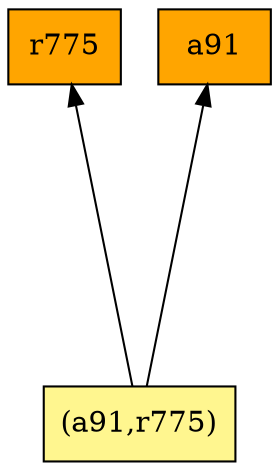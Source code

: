 digraph G {
rankdir=BT;ranksep="2.0";
"r775" [shape=record,fillcolor=orange,style=filled,label="{r775}"];
"a91" [shape=record,fillcolor=orange,style=filled,label="{a91}"];
"(a91,r775)" [shape=record,fillcolor=khaki1,style=filled,label="{(a91,r775)}"];
"(a91,r775)" -> "r775"
"(a91,r775)" -> "a91"
}